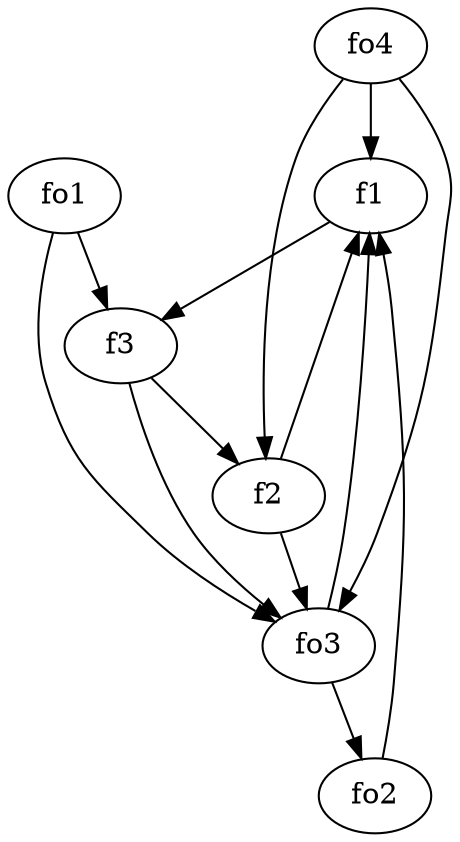 strict digraph  {
f1;
f2;
f3;
fo1;
fo2;
fo3;
fo4;
f1 -> f3  [weight=2];
f2 -> fo3  [weight=2];
f2 -> f1  [weight=2];
f3 -> fo3  [weight=2];
f3 -> f2  [weight=2];
fo1 -> fo3  [weight=2];
fo1 -> f3  [weight=2];
fo2 -> f1  [weight=2];
fo3 -> fo2  [weight=2];
fo3 -> f1  [weight=2];
fo4 -> fo3  [weight=2];
fo4 -> f1  [weight=2];
fo4 -> f2  [weight=2];
}
